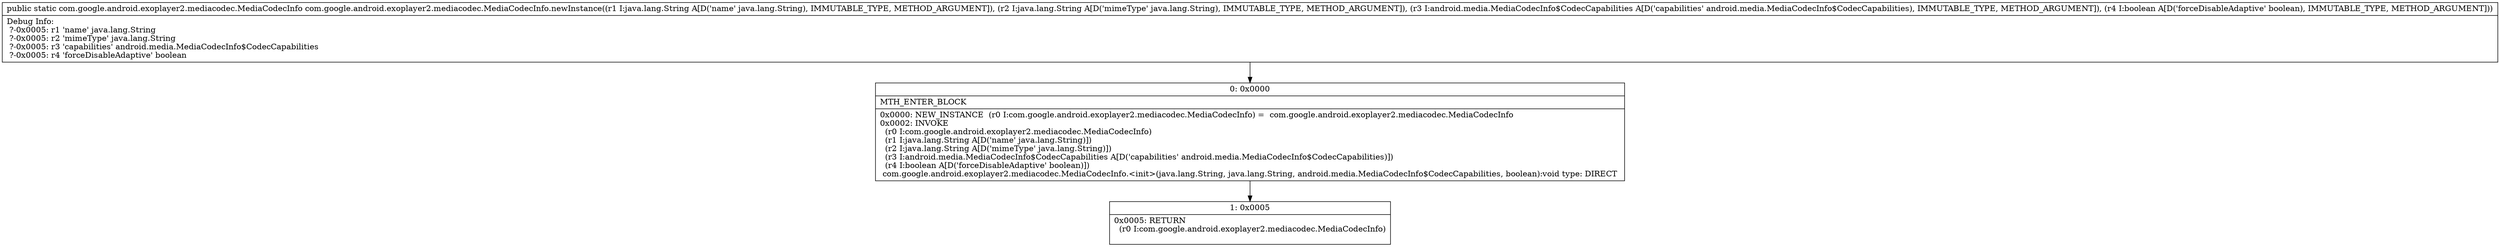 digraph "CFG forcom.google.android.exoplayer2.mediacodec.MediaCodecInfo.newInstance(Ljava\/lang\/String;Ljava\/lang\/String;Landroid\/media\/MediaCodecInfo$CodecCapabilities;Z)Lcom\/google\/android\/exoplayer2\/mediacodec\/MediaCodecInfo;" {
Node_0 [shape=record,label="{0\:\ 0x0000|MTH_ENTER_BLOCK\l|0x0000: NEW_INSTANCE  (r0 I:com.google.android.exoplayer2.mediacodec.MediaCodecInfo) =  com.google.android.exoplayer2.mediacodec.MediaCodecInfo \l0x0002: INVOKE  \l  (r0 I:com.google.android.exoplayer2.mediacodec.MediaCodecInfo)\l  (r1 I:java.lang.String A[D('name' java.lang.String)])\l  (r2 I:java.lang.String A[D('mimeType' java.lang.String)])\l  (r3 I:android.media.MediaCodecInfo$CodecCapabilities A[D('capabilities' android.media.MediaCodecInfo$CodecCapabilities)])\l  (r4 I:boolean A[D('forceDisableAdaptive' boolean)])\l com.google.android.exoplayer2.mediacodec.MediaCodecInfo.\<init\>(java.lang.String, java.lang.String, android.media.MediaCodecInfo$CodecCapabilities, boolean):void type: DIRECT \l}"];
Node_1 [shape=record,label="{1\:\ 0x0005|0x0005: RETURN  \l  (r0 I:com.google.android.exoplayer2.mediacodec.MediaCodecInfo)\l \l}"];
MethodNode[shape=record,label="{public static com.google.android.exoplayer2.mediacodec.MediaCodecInfo com.google.android.exoplayer2.mediacodec.MediaCodecInfo.newInstance((r1 I:java.lang.String A[D('name' java.lang.String), IMMUTABLE_TYPE, METHOD_ARGUMENT]), (r2 I:java.lang.String A[D('mimeType' java.lang.String), IMMUTABLE_TYPE, METHOD_ARGUMENT]), (r3 I:android.media.MediaCodecInfo$CodecCapabilities A[D('capabilities' android.media.MediaCodecInfo$CodecCapabilities), IMMUTABLE_TYPE, METHOD_ARGUMENT]), (r4 I:boolean A[D('forceDisableAdaptive' boolean), IMMUTABLE_TYPE, METHOD_ARGUMENT]))  | Debug Info:\l  ?\-0x0005: r1 'name' java.lang.String\l  ?\-0x0005: r2 'mimeType' java.lang.String\l  ?\-0x0005: r3 'capabilities' android.media.MediaCodecInfo$CodecCapabilities\l  ?\-0x0005: r4 'forceDisableAdaptive' boolean\l}"];
MethodNode -> Node_0;
Node_0 -> Node_1;
}


